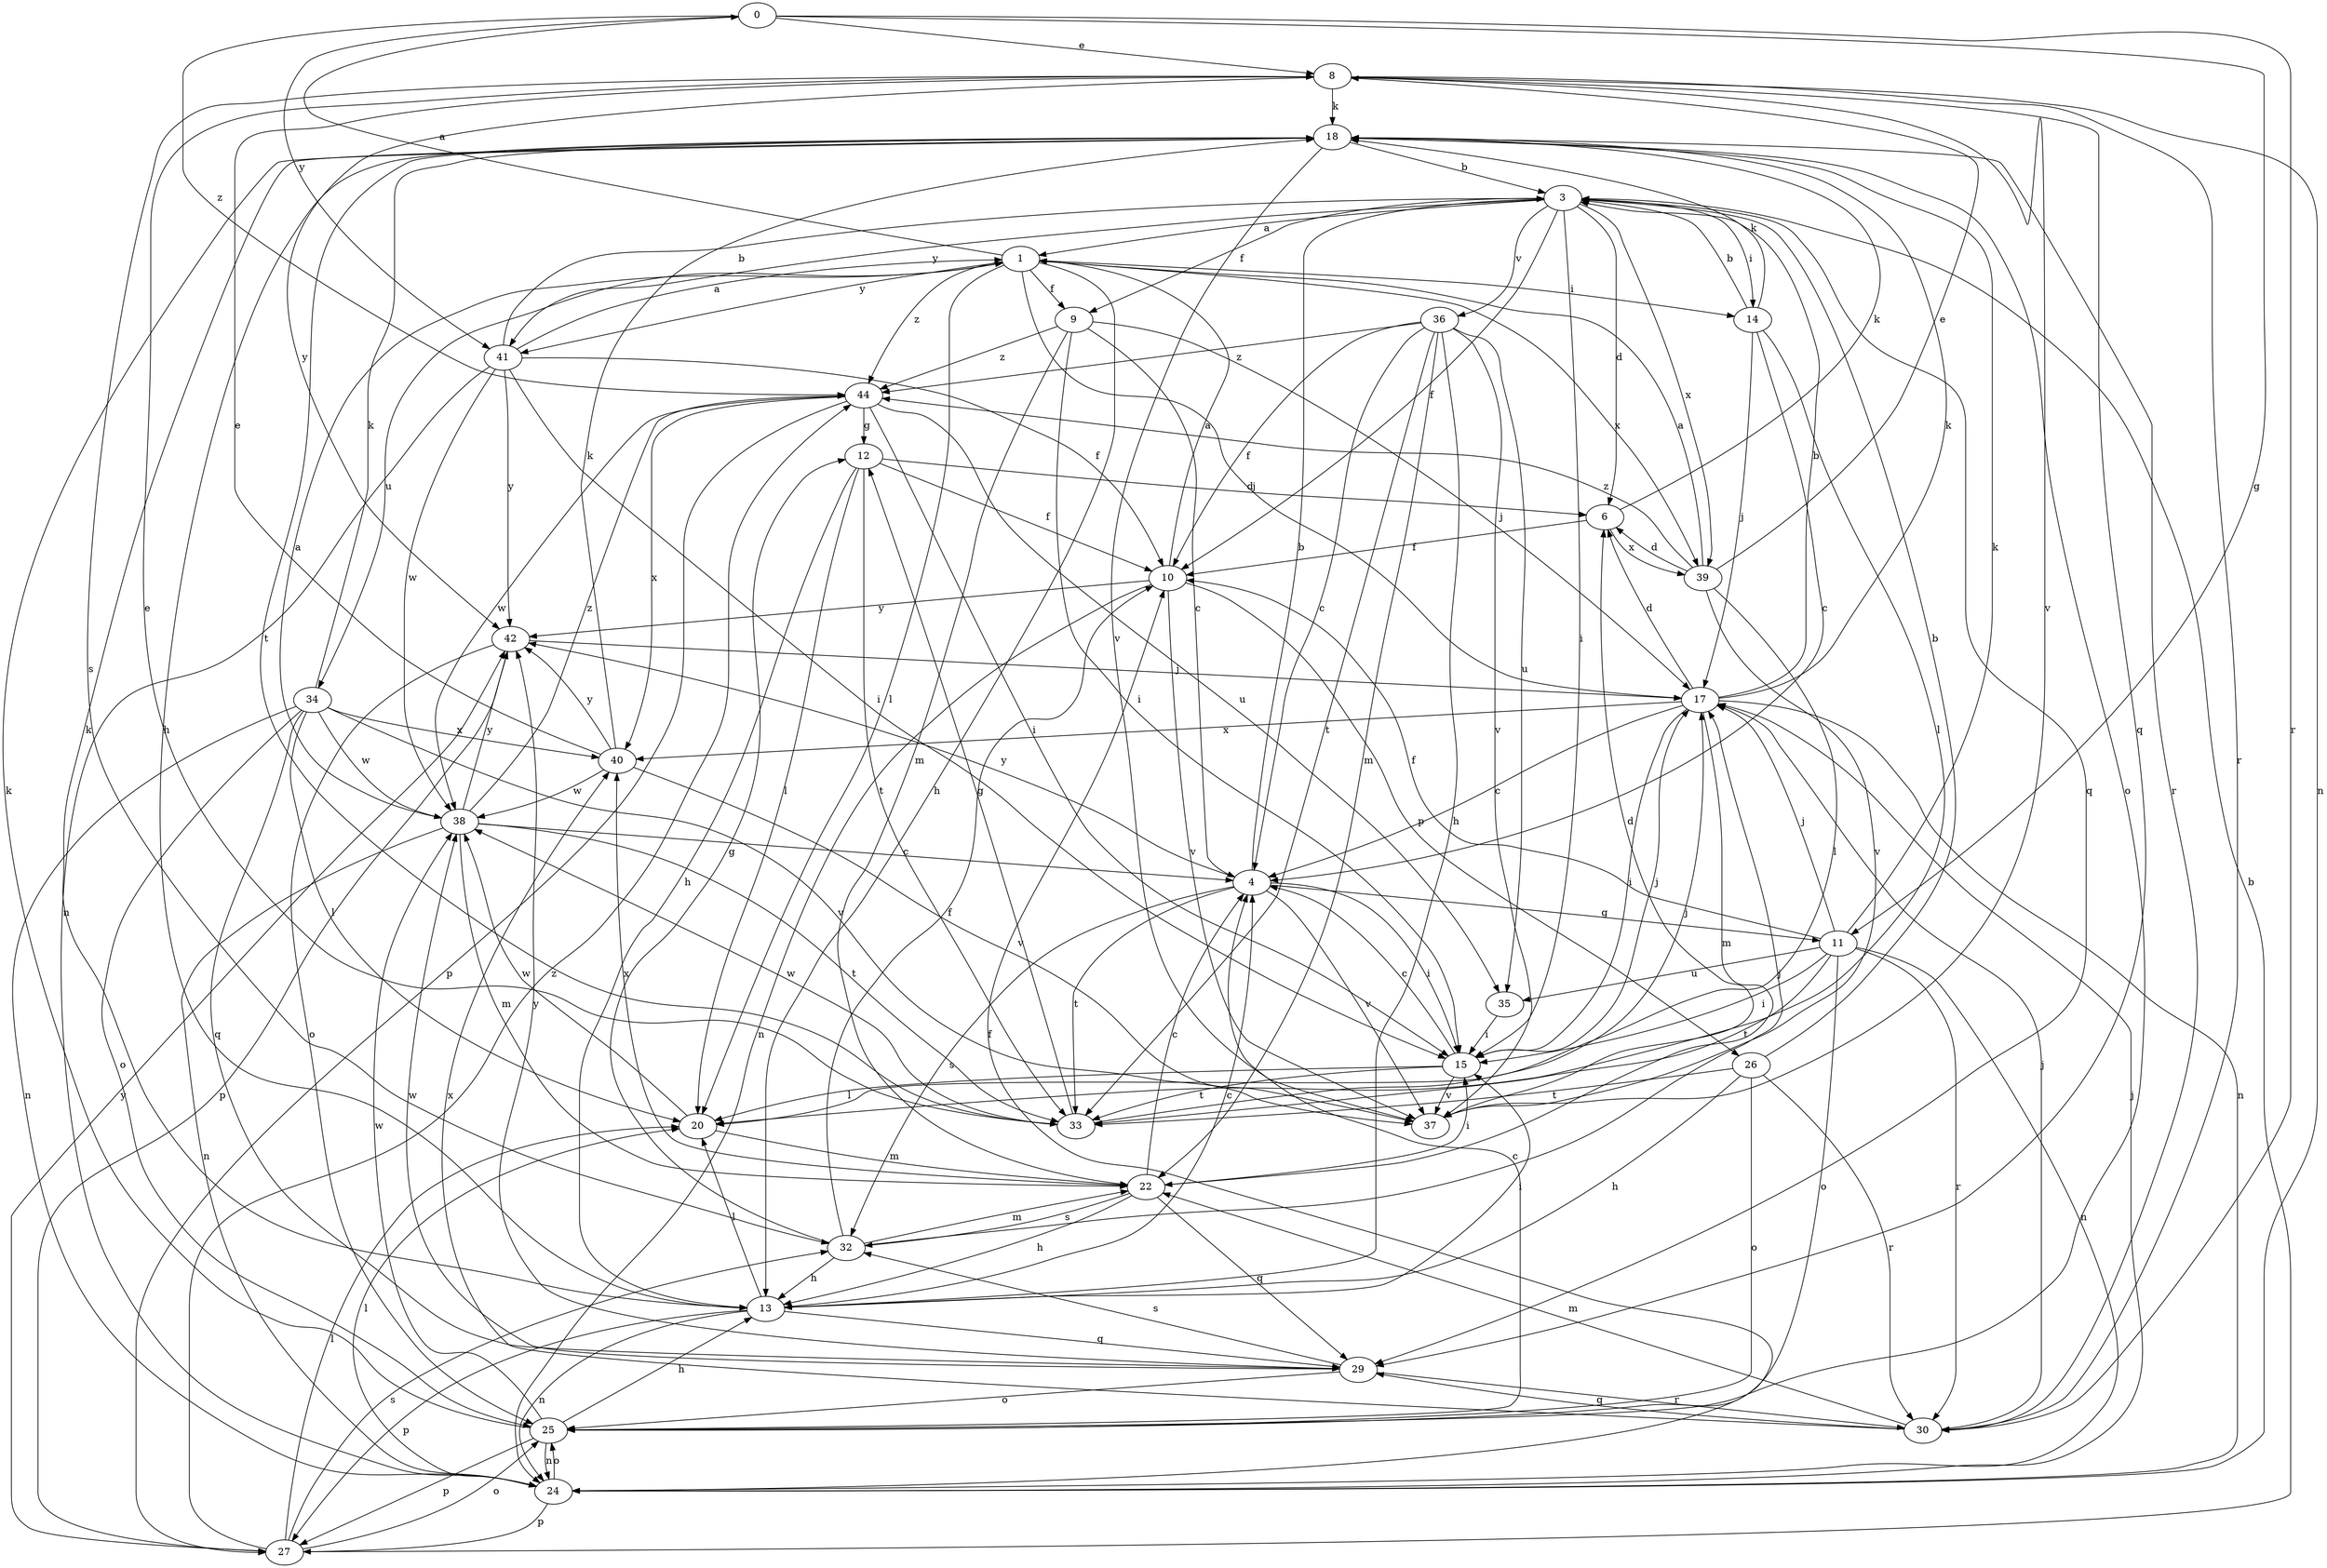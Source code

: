 strict digraph  {
0;
1;
3;
4;
6;
8;
9;
10;
11;
12;
13;
14;
15;
17;
18;
20;
22;
24;
25;
26;
27;
29;
30;
32;
33;
34;
35;
36;
37;
38;
39;
40;
41;
42;
44;
0 -> 8  [label=e];
0 -> 11  [label=g];
0 -> 30  [label=r];
0 -> 41  [label=y];
0 -> 44  [label=z];
1 -> 0  [label=a];
1 -> 9  [label=f];
1 -> 13  [label=h];
1 -> 14  [label=i];
1 -> 17  [label=j];
1 -> 20  [label=l];
1 -> 34  [label=u];
1 -> 39  [label=x];
1 -> 41  [label=y];
1 -> 44  [label=z];
3 -> 1  [label=a];
3 -> 6  [label=d];
3 -> 9  [label=f];
3 -> 10  [label=f];
3 -> 14  [label=i];
3 -> 15  [label=i];
3 -> 29  [label=q];
3 -> 36  [label=v];
3 -> 39  [label=x];
3 -> 41  [label=y];
4 -> 3  [label=b];
4 -> 11  [label=g];
4 -> 15  [label=i];
4 -> 32  [label=s];
4 -> 33  [label=t];
4 -> 37  [label=v];
4 -> 42  [label=y];
6 -> 10  [label=f];
6 -> 18  [label=k];
6 -> 39  [label=x];
8 -> 18  [label=k];
8 -> 24  [label=n];
8 -> 29  [label=q];
8 -> 30  [label=r];
8 -> 32  [label=s];
8 -> 37  [label=v];
8 -> 42  [label=y];
9 -> 4  [label=c];
9 -> 15  [label=i];
9 -> 17  [label=j];
9 -> 22  [label=m];
9 -> 44  [label=z];
10 -> 1  [label=a];
10 -> 24  [label=n];
10 -> 26  [label=p];
10 -> 37  [label=v];
10 -> 42  [label=y];
11 -> 10  [label=f];
11 -> 15  [label=i];
11 -> 17  [label=j];
11 -> 18  [label=k];
11 -> 24  [label=n];
11 -> 25  [label=o];
11 -> 30  [label=r];
11 -> 33  [label=t];
11 -> 35  [label=u];
12 -> 6  [label=d];
12 -> 10  [label=f];
12 -> 13  [label=h];
12 -> 20  [label=l];
12 -> 33  [label=t];
13 -> 4  [label=c];
13 -> 15  [label=i];
13 -> 18  [label=k];
13 -> 20  [label=l];
13 -> 24  [label=n];
13 -> 27  [label=p];
13 -> 29  [label=q];
14 -> 3  [label=b];
14 -> 4  [label=c];
14 -> 17  [label=j];
14 -> 18  [label=k];
14 -> 20  [label=l];
15 -> 4  [label=c];
15 -> 17  [label=j];
15 -> 20  [label=l];
15 -> 33  [label=t];
15 -> 37  [label=v];
17 -> 3  [label=b];
17 -> 4  [label=c];
17 -> 6  [label=d];
17 -> 15  [label=i];
17 -> 18  [label=k];
17 -> 22  [label=m];
17 -> 24  [label=n];
17 -> 40  [label=x];
18 -> 3  [label=b];
18 -> 13  [label=h];
18 -> 25  [label=o];
18 -> 30  [label=r];
18 -> 33  [label=t];
18 -> 37  [label=v];
20 -> 22  [label=m];
20 -> 38  [label=w];
22 -> 4  [label=c];
22 -> 13  [label=h];
22 -> 15  [label=i];
22 -> 29  [label=q];
22 -> 32  [label=s];
22 -> 40  [label=x];
24 -> 10  [label=f];
24 -> 17  [label=j];
24 -> 20  [label=l];
24 -> 25  [label=o];
24 -> 27  [label=p];
25 -> 4  [label=c];
25 -> 13  [label=h];
25 -> 18  [label=k];
25 -> 24  [label=n];
25 -> 27  [label=p];
25 -> 38  [label=w];
26 -> 3  [label=b];
26 -> 13  [label=h];
26 -> 25  [label=o];
26 -> 30  [label=r];
26 -> 33  [label=t];
27 -> 3  [label=b];
27 -> 20  [label=l];
27 -> 25  [label=o];
27 -> 32  [label=s];
27 -> 42  [label=y];
27 -> 44  [label=z];
29 -> 25  [label=o];
29 -> 30  [label=r];
29 -> 32  [label=s];
29 -> 38  [label=w];
29 -> 42  [label=y];
30 -> 17  [label=j];
30 -> 22  [label=m];
30 -> 29  [label=q];
30 -> 40  [label=x];
32 -> 10  [label=f];
32 -> 12  [label=g];
32 -> 13  [label=h];
32 -> 17  [label=j];
32 -> 22  [label=m];
33 -> 8  [label=e];
33 -> 12  [label=g];
33 -> 17  [label=j];
33 -> 38  [label=w];
34 -> 18  [label=k];
34 -> 20  [label=l];
34 -> 24  [label=n];
34 -> 25  [label=o];
34 -> 29  [label=q];
34 -> 37  [label=v];
34 -> 38  [label=w];
34 -> 40  [label=x];
35 -> 15  [label=i];
36 -> 4  [label=c];
36 -> 10  [label=f];
36 -> 13  [label=h];
36 -> 22  [label=m];
36 -> 33  [label=t];
36 -> 35  [label=u];
36 -> 37  [label=v];
36 -> 44  [label=z];
37 -> 6  [label=d];
38 -> 1  [label=a];
38 -> 4  [label=c];
38 -> 22  [label=m];
38 -> 24  [label=n];
38 -> 33  [label=t];
38 -> 42  [label=y];
38 -> 44  [label=z];
39 -> 1  [label=a];
39 -> 6  [label=d];
39 -> 8  [label=e];
39 -> 20  [label=l];
39 -> 37  [label=v];
39 -> 44  [label=z];
40 -> 8  [label=e];
40 -> 18  [label=k];
40 -> 37  [label=v];
40 -> 38  [label=w];
40 -> 42  [label=y];
41 -> 1  [label=a];
41 -> 3  [label=b];
41 -> 10  [label=f];
41 -> 15  [label=i];
41 -> 24  [label=n];
41 -> 38  [label=w];
41 -> 42  [label=y];
42 -> 17  [label=j];
42 -> 25  [label=o];
42 -> 27  [label=p];
44 -> 12  [label=g];
44 -> 15  [label=i];
44 -> 27  [label=p];
44 -> 35  [label=u];
44 -> 38  [label=w];
44 -> 40  [label=x];
}
